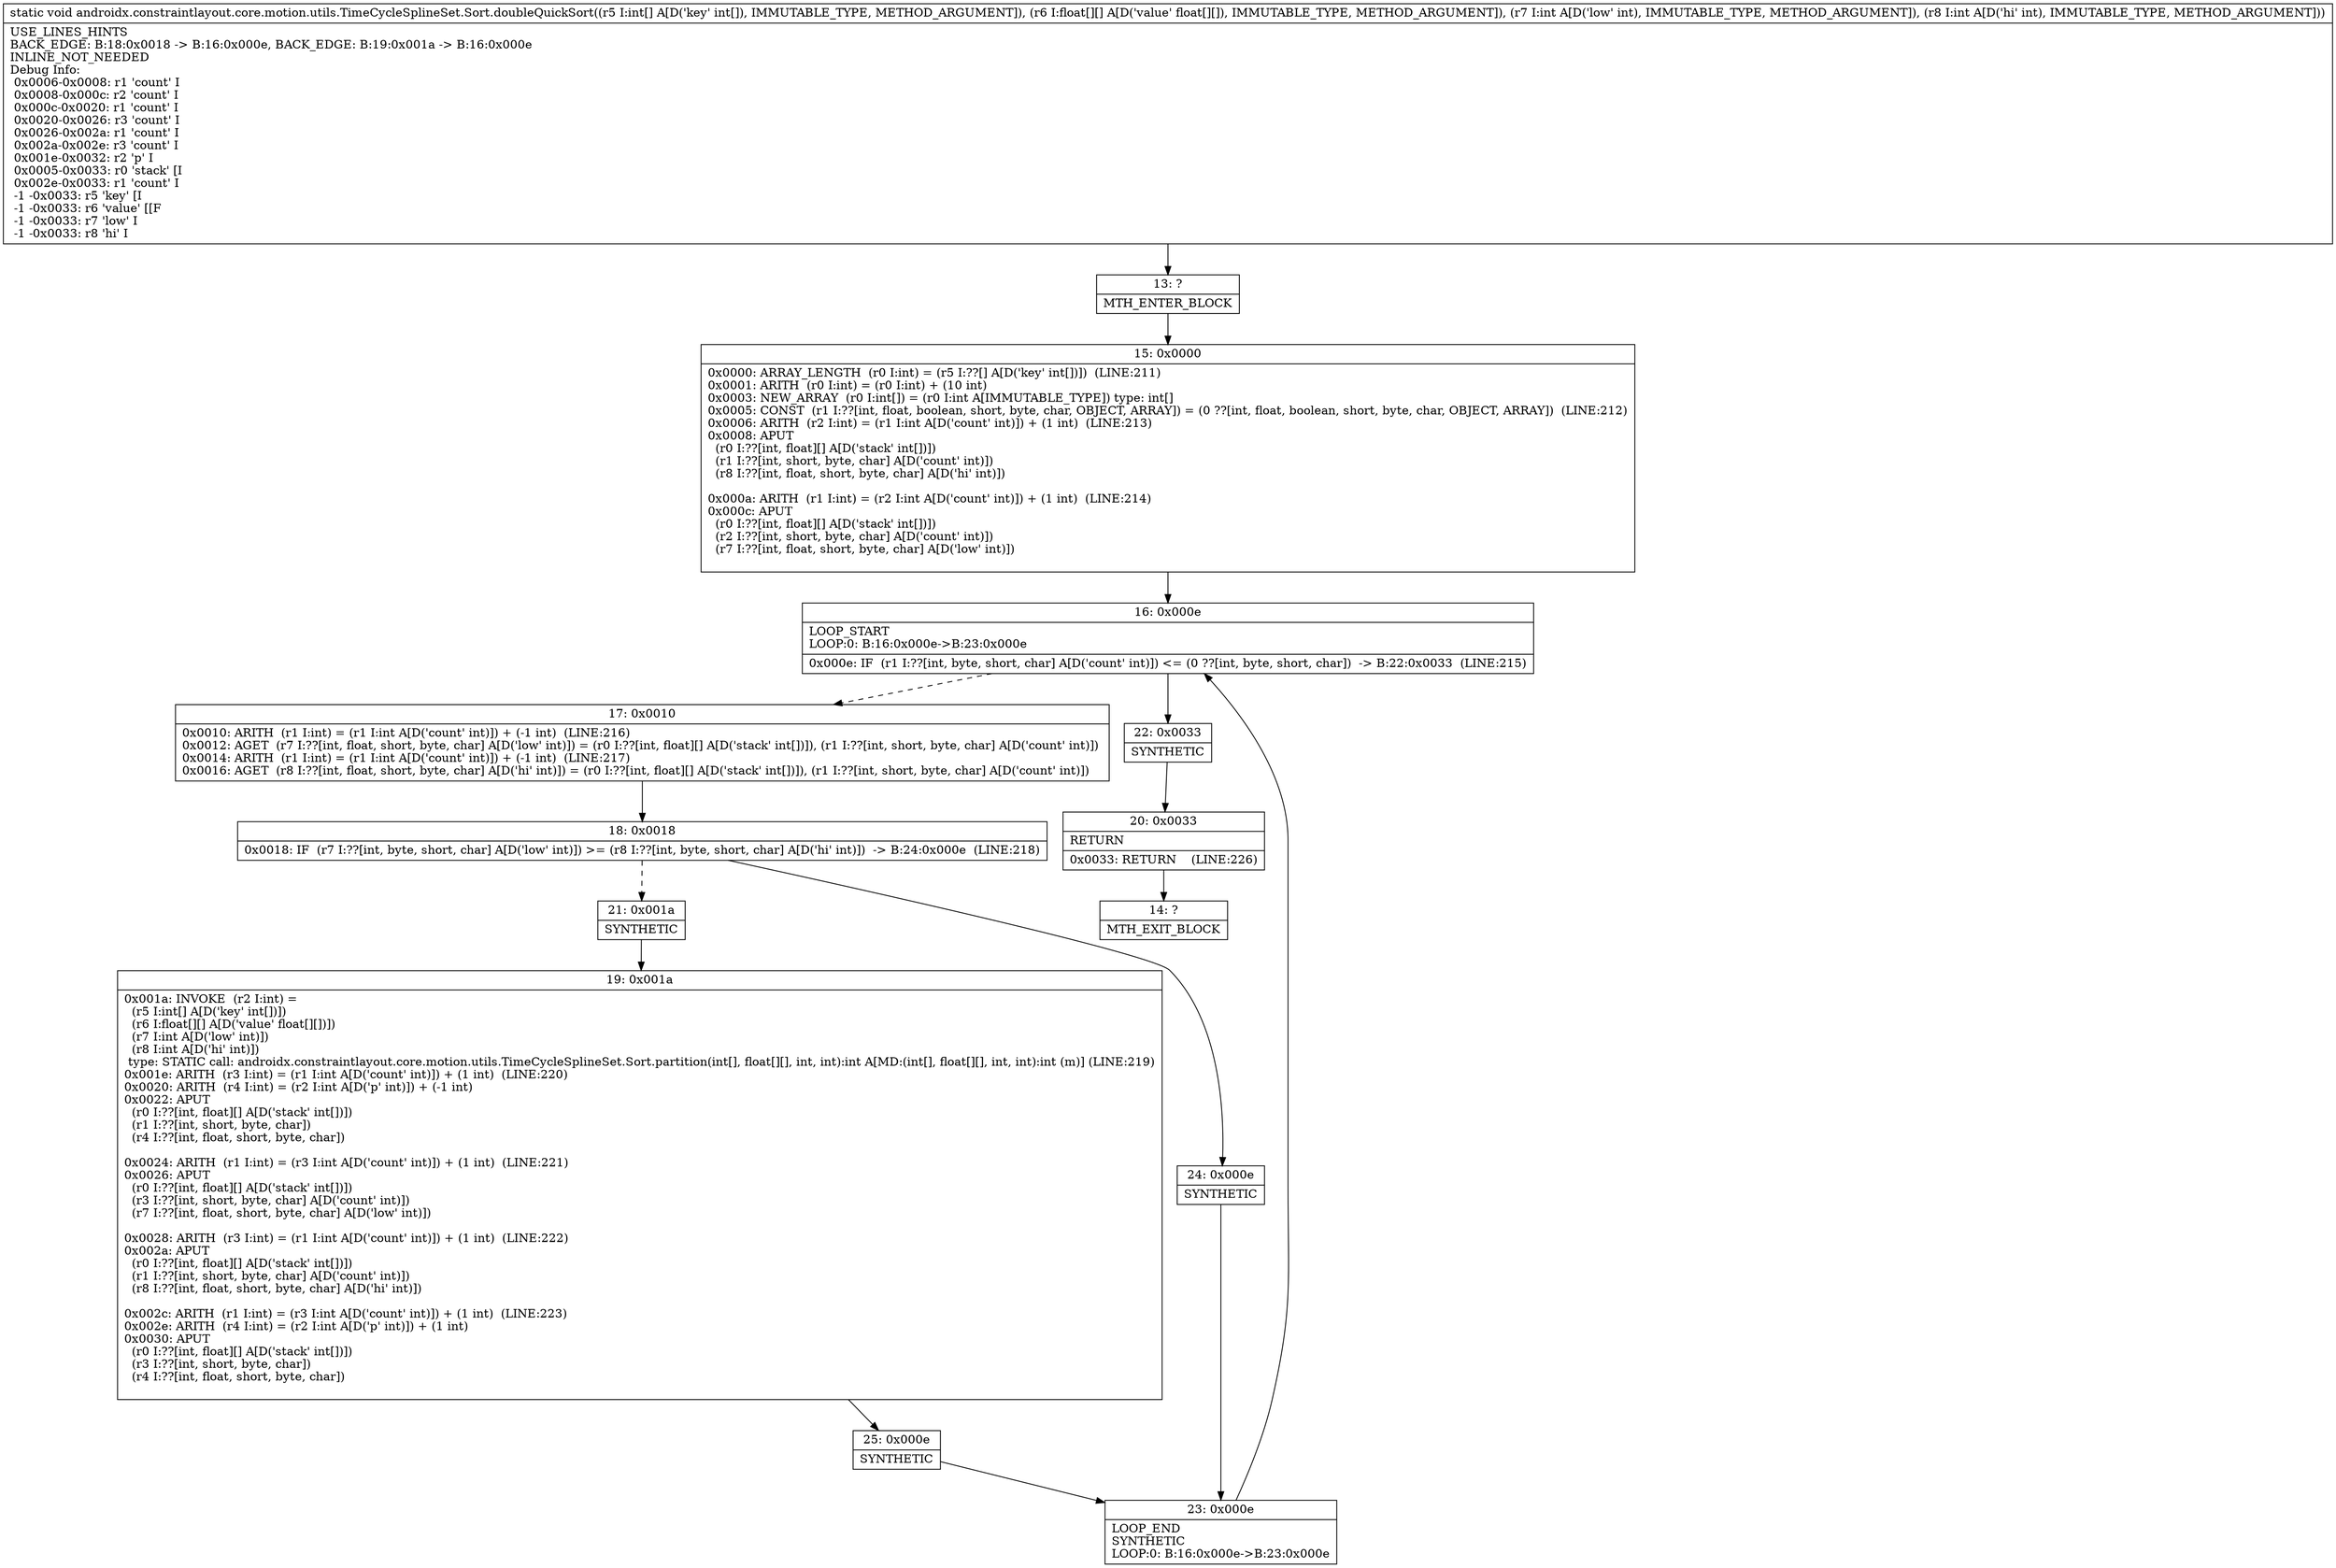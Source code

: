 digraph "CFG forandroidx.constraintlayout.core.motion.utils.TimeCycleSplineSet.Sort.doubleQuickSort([I[[FII)V" {
Node_13 [shape=record,label="{13\:\ ?|MTH_ENTER_BLOCK\l}"];
Node_15 [shape=record,label="{15\:\ 0x0000|0x0000: ARRAY_LENGTH  (r0 I:int) = (r5 I:??[] A[D('key' int[])])  (LINE:211)\l0x0001: ARITH  (r0 I:int) = (r0 I:int) + (10 int) \l0x0003: NEW_ARRAY  (r0 I:int[]) = (r0 I:int A[IMMUTABLE_TYPE]) type: int[] \l0x0005: CONST  (r1 I:??[int, float, boolean, short, byte, char, OBJECT, ARRAY]) = (0 ??[int, float, boolean, short, byte, char, OBJECT, ARRAY])  (LINE:212)\l0x0006: ARITH  (r2 I:int) = (r1 I:int A[D('count' int)]) + (1 int)  (LINE:213)\l0x0008: APUT  \l  (r0 I:??[int, float][] A[D('stack' int[])])\l  (r1 I:??[int, short, byte, char] A[D('count' int)])\l  (r8 I:??[int, float, short, byte, char] A[D('hi' int)])\l \l0x000a: ARITH  (r1 I:int) = (r2 I:int A[D('count' int)]) + (1 int)  (LINE:214)\l0x000c: APUT  \l  (r0 I:??[int, float][] A[D('stack' int[])])\l  (r2 I:??[int, short, byte, char] A[D('count' int)])\l  (r7 I:??[int, float, short, byte, char] A[D('low' int)])\l \l}"];
Node_16 [shape=record,label="{16\:\ 0x000e|LOOP_START\lLOOP:0: B:16:0x000e\-\>B:23:0x000e\l|0x000e: IF  (r1 I:??[int, byte, short, char] A[D('count' int)]) \<= (0 ??[int, byte, short, char])  \-\> B:22:0x0033  (LINE:215)\l}"];
Node_17 [shape=record,label="{17\:\ 0x0010|0x0010: ARITH  (r1 I:int) = (r1 I:int A[D('count' int)]) + (\-1 int)  (LINE:216)\l0x0012: AGET  (r7 I:??[int, float, short, byte, char] A[D('low' int)]) = (r0 I:??[int, float][] A[D('stack' int[])]), (r1 I:??[int, short, byte, char] A[D('count' int)]) \l0x0014: ARITH  (r1 I:int) = (r1 I:int A[D('count' int)]) + (\-1 int)  (LINE:217)\l0x0016: AGET  (r8 I:??[int, float, short, byte, char] A[D('hi' int)]) = (r0 I:??[int, float][] A[D('stack' int[])]), (r1 I:??[int, short, byte, char] A[D('count' int)]) \l}"];
Node_18 [shape=record,label="{18\:\ 0x0018|0x0018: IF  (r7 I:??[int, byte, short, char] A[D('low' int)]) \>= (r8 I:??[int, byte, short, char] A[D('hi' int)])  \-\> B:24:0x000e  (LINE:218)\l}"];
Node_21 [shape=record,label="{21\:\ 0x001a|SYNTHETIC\l}"];
Node_19 [shape=record,label="{19\:\ 0x001a|0x001a: INVOKE  (r2 I:int) = \l  (r5 I:int[] A[D('key' int[])])\l  (r6 I:float[][] A[D('value' float[][])])\l  (r7 I:int A[D('low' int)])\l  (r8 I:int A[D('hi' int)])\l type: STATIC call: androidx.constraintlayout.core.motion.utils.TimeCycleSplineSet.Sort.partition(int[], float[][], int, int):int A[MD:(int[], float[][], int, int):int (m)] (LINE:219)\l0x001e: ARITH  (r3 I:int) = (r1 I:int A[D('count' int)]) + (1 int)  (LINE:220)\l0x0020: ARITH  (r4 I:int) = (r2 I:int A[D('p' int)]) + (\-1 int) \l0x0022: APUT  \l  (r0 I:??[int, float][] A[D('stack' int[])])\l  (r1 I:??[int, short, byte, char])\l  (r4 I:??[int, float, short, byte, char])\l \l0x0024: ARITH  (r1 I:int) = (r3 I:int A[D('count' int)]) + (1 int)  (LINE:221)\l0x0026: APUT  \l  (r0 I:??[int, float][] A[D('stack' int[])])\l  (r3 I:??[int, short, byte, char] A[D('count' int)])\l  (r7 I:??[int, float, short, byte, char] A[D('low' int)])\l \l0x0028: ARITH  (r3 I:int) = (r1 I:int A[D('count' int)]) + (1 int)  (LINE:222)\l0x002a: APUT  \l  (r0 I:??[int, float][] A[D('stack' int[])])\l  (r1 I:??[int, short, byte, char] A[D('count' int)])\l  (r8 I:??[int, float, short, byte, char] A[D('hi' int)])\l \l0x002c: ARITH  (r1 I:int) = (r3 I:int A[D('count' int)]) + (1 int)  (LINE:223)\l0x002e: ARITH  (r4 I:int) = (r2 I:int A[D('p' int)]) + (1 int) \l0x0030: APUT  \l  (r0 I:??[int, float][] A[D('stack' int[])])\l  (r3 I:??[int, short, byte, char])\l  (r4 I:??[int, float, short, byte, char])\l \l}"];
Node_25 [shape=record,label="{25\:\ 0x000e|SYNTHETIC\l}"];
Node_23 [shape=record,label="{23\:\ 0x000e|LOOP_END\lSYNTHETIC\lLOOP:0: B:16:0x000e\-\>B:23:0x000e\l}"];
Node_24 [shape=record,label="{24\:\ 0x000e|SYNTHETIC\l}"];
Node_22 [shape=record,label="{22\:\ 0x0033|SYNTHETIC\l}"];
Node_20 [shape=record,label="{20\:\ 0x0033|RETURN\l|0x0033: RETURN    (LINE:226)\l}"];
Node_14 [shape=record,label="{14\:\ ?|MTH_EXIT_BLOCK\l}"];
MethodNode[shape=record,label="{static void androidx.constraintlayout.core.motion.utils.TimeCycleSplineSet.Sort.doubleQuickSort((r5 I:int[] A[D('key' int[]), IMMUTABLE_TYPE, METHOD_ARGUMENT]), (r6 I:float[][] A[D('value' float[][]), IMMUTABLE_TYPE, METHOD_ARGUMENT]), (r7 I:int A[D('low' int), IMMUTABLE_TYPE, METHOD_ARGUMENT]), (r8 I:int A[D('hi' int), IMMUTABLE_TYPE, METHOD_ARGUMENT]))  | USE_LINES_HINTS\lBACK_EDGE: B:18:0x0018 \-\> B:16:0x000e, BACK_EDGE: B:19:0x001a \-\> B:16:0x000e\lINLINE_NOT_NEEDED\lDebug Info:\l  0x0006\-0x0008: r1 'count' I\l  0x0008\-0x000c: r2 'count' I\l  0x000c\-0x0020: r1 'count' I\l  0x0020\-0x0026: r3 'count' I\l  0x0026\-0x002a: r1 'count' I\l  0x002a\-0x002e: r3 'count' I\l  0x001e\-0x0032: r2 'p' I\l  0x0005\-0x0033: r0 'stack' [I\l  0x002e\-0x0033: r1 'count' I\l  \-1 \-0x0033: r5 'key' [I\l  \-1 \-0x0033: r6 'value' [[F\l  \-1 \-0x0033: r7 'low' I\l  \-1 \-0x0033: r8 'hi' I\l}"];
MethodNode -> Node_13;Node_13 -> Node_15;
Node_15 -> Node_16;
Node_16 -> Node_17[style=dashed];
Node_16 -> Node_22;
Node_17 -> Node_18;
Node_18 -> Node_21[style=dashed];
Node_18 -> Node_24;
Node_21 -> Node_19;
Node_19 -> Node_25;
Node_25 -> Node_23;
Node_23 -> Node_16;
Node_24 -> Node_23;
Node_22 -> Node_20;
Node_20 -> Node_14;
}

